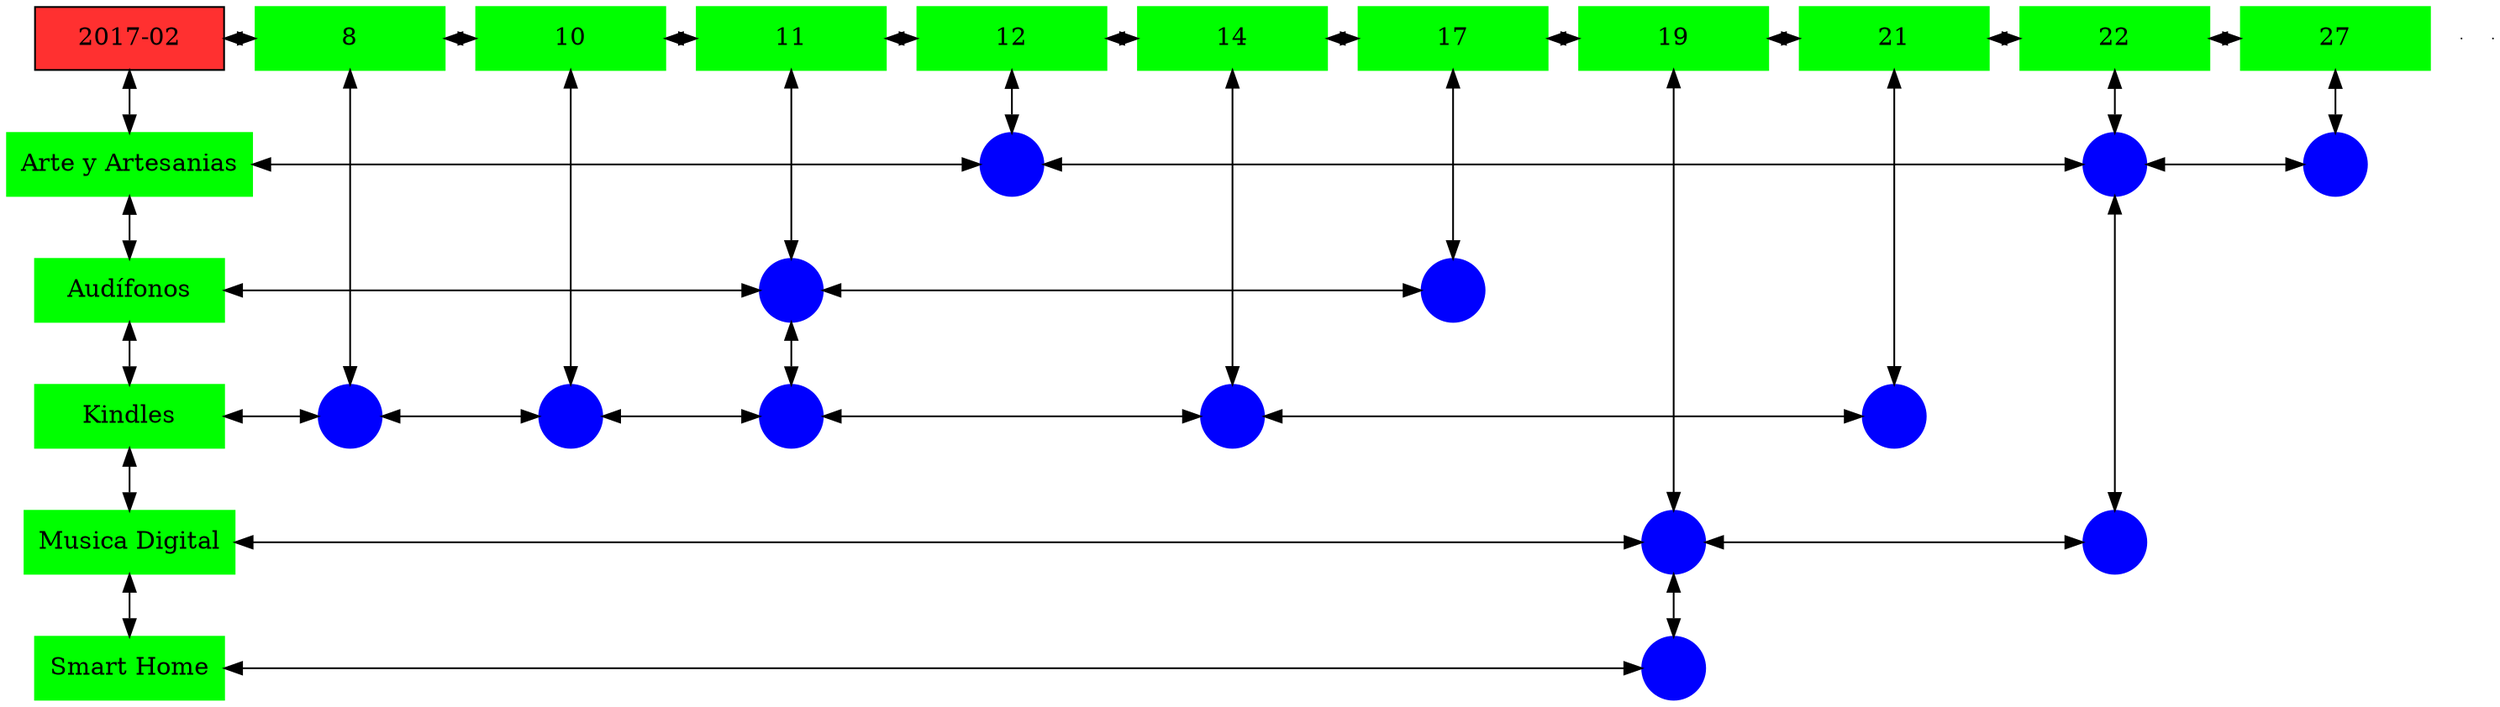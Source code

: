 digraph G{
node[shape="box"];
nodeMt[ label = "2017-02", width = 1.5, style = filled, fillcolor = firebrick1, group = 1 ];
e0[ shape = point, width = 0 ];
e1[ shape = point, width = 0 ];
node0xc0022f75e0[label="8",color=green,style =filled,width = 1.5 group=8];
nodeMt->node0xc0022f75e0[dir="both"];
{rank=same;nodeMt;node0xc0022f75e0;}
node0xc002124f00[label="10",color=green,style =filled,width = 1.5 group=10];
node0xc0022f75e0->node0xc002124f00[dir="both"];
{rank=same;node0xc0022f75e0;node0xc002124f00;}
node0xc002149900[label="11",color=green,style =filled,width = 1.5 group=11];
node0xc002124f00->node0xc002149900[dir="both"];
{rank=same;node0xc002124f00;node0xc002149900;}
node0xc002118820[label="12",color=green,style =filled,width = 1.5 group=12];
node0xc002149900->node0xc002118820[dir="both"];
{rank=same;node0xc002149900;node0xc002118820;}
node0xc001fb3130[label="14",color=green,style =filled,width = 1.5 group=14];
node0xc002118820->node0xc001fb3130[dir="both"];
{rank=same;node0xc002118820;node0xc001fb3130;}
node0xc002239cc0[label="17",color=green,style =filled,width = 1.5 group=17];
node0xc001fb3130->node0xc002239cc0[dir="both"];
{rank=same;node0xc001fb3130;node0xc002239cc0;}
node0xc0022bdb80[label="19",color=green,style =filled,width = 1.5 group=19];
node0xc002239cc0->node0xc0022bdb80[dir="both"];
{rank=same;node0xc002239cc0;node0xc0022bdb80;}
node0xc001fde640[label="21",color=green,style =filled,width = 1.5 group=21];
node0xc0022bdb80->node0xc001fde640[dir="both"];
{rank=same;node0xc0022bdb80;node0xc001fde640;}
node0xc0022167d0[label="22",color=green,style =filled,width = 1.5 group=22];
node0xc001fde640->node0xc0022167d0[dir="both"];
{rank=same;node0xc001fde640;node0xc0022167d0;}
node0xc00224c870[label="27",color=green,style =filled,width = 1.5 group=27];
node0xc0022167d0->node0xc00224c870[dir="both"];
{rank=same;node0xc0022167d0;node0xc00224c870;}
node0xc0021187d0[label="Arte y Artesanias",color=green,style =filled width = 1.5 group=1];
node0xc002114800[label="",color=blue,style =filled, width = 0.5 group=12 shape=circle];
node0xc0021187d0->node0xc002114800[dir="both"];
{rank=same;node0xc0021187d0;node0xc002114800;}
node0xc002270680[label="",color=blue,style =filled, width = 0.5 group=22 shape=circle];
node0xc002114800->node0xc002270680[dir="both"];
{rank=same;node0xc002270680;node0xc002114800;}
node0xc002247100[label="",color=blue,style =filled, width = 0.5 group=27 shape=circle];
node0xc002270680->node0xc002247100[dir="both"];
{rank=same;node0xc002247100;node0xc002270680;}
node0xc0021498b0[label="Audífonos",color=green,style =filled width = 1.5 group=1];
node0xc002156080[label="",color=blue,style =filled, width = 0.5 group=11 shape=circle];
node0xc0021498b0->node0xc002156080[dir="both"];
{rank=same;node0xc0021498b0;node0xc002156080;}
node0xc002246600[label="",color=blue,style =filled, width = 0.5 group=17 shape=circle];
node0xc002156080->node0xc002246600[dir="both"];
{rank=same;node0xc002246600;node0xc002156080;}
node0xc001fb30e0[label="Kindles",color=green,style =filled width = 1.5 group=1];
node0xc0022f1d00[label="",color=blue,style =filled, width = 0.5 group=8 shape=circle];
node0xc001fb30e0->node0xc0022f1d00[dir="both"];
{rank=same;node0xc001fb30e0;node0xc0022f1d00;}
node0xc00212a600[label="",color=blue,style =filled, width = 0.5 group=10 shape=circle];
node0xc0022f1d00->node0xc00212a600[dir="both"];
{rank=same;node0xc00212a600;node0xc0022f1d00;}
node0xc0021ad080[label="",color=blue,style =filled, width = 0.5 group=11 shape=circle];
node0xc00212a600->node0xc0021ad080[dir="both"];
{rank=same;node0xc0021ad080;node0xc00212a600;}
node0xc0020bcd00[label="",color=blue,style =filled, width = 0.5 group=14 shape=circle];
node0xc0021ad080->node0xc0020bcd00[dir="both"];
{rank=same;node0xc0020bcd00;node0xc0021ad080;}
node0xc001fdc580[label="",color=blue,style =filled, width = 0.5 group=21 shape=circle];
node0xc0020bcd00->node0xc001fdc580[dir="both"];
{rank=same;node0xc001fdc580;node0xc0020bcd00;}
node0xc002216780[label="Musica Digital",color=green,style =filled width = 1.5 group=1];
node0xc0022c6a80[label="",color=blue,style =filled, width = 0.5 group=19 shape=circle];
node0xc002216780->node0xc0022c6a80[dir="both"];
{rank=same;node0xc002216780;node0xc0022c6a80;}
node0xc002203d80[label="",color=blue,style =filled, width = 0.5 group=22 shape=circle];
node0xc0022c6a80->node0xc002203d80[dir="both"];
{rank=same;node0xc002203d80;node0xc0022c6a80;}
node0xc0022e5310[label="Smart Home",color=green,style =filled width = 1.5 group=1];
node0xc0022ddc80[label="",color=blue,style =filled, width = 0.5 group=19 shape=circle];
node0xc0022e5310->node0xc0022ddc80[dir="both"];
{rank=same;node0xc0022e5310;node0xc0022ddc80;}
node0xc0022f75e0->node0xc0022f1d00[dir="both"];
node0xc002124f00->node0xc00212a600[dir="both"];
node0xc002149900->node0xc002156080[dir="both"];
node0xc002156080->node0xc0021ad080[dir="both"];
node0xc002118820->node0xc002114800[dir="both"];
node0xc001fb3130->node0xc0020bcd00[dir="both"];
node0xc002239cc0->node0xc002246600[dir="both"];
node0xc0022bdb80->node0xc0022c6a80[dir="both"];
node0xc0022c6a80->node0xc0022ddc80[dir="both"];
node0xc001fde640->node0xc001fdc580[dir="both"];
node0xc0022167d0->node0xc002270680[dir="both"];
node0xc002270680->node0xc002203d80[dir="both"];
node0xc00224c870->node0xc002247100[dir="both"];
nodeMt->node0xc0021187d0[dir="both"];
node0xc0021187d0->node0xc0021498b0[dir="both"];
node0xc0021498b0->node0xc001fb30e0[dir="both"];
node0xc001fb30e0->node0xc002216780[dir="both"];
node0xc002216780->node0xc0022e5310[dir="both"];
}

